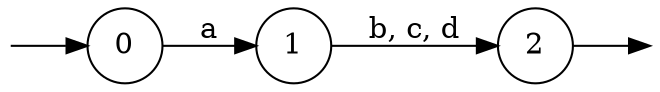 /* Origins.
    node [shape = box, style = rounded]
    0 [label = "a.(b+c+d)"]
    1 [label = "b+c+d"]
    2 [label = "\\e"]
*/
digraph
{
  vcsn_context = "lal_char(abcd)_b"
  rankdir = LR
  {
    node [style = invis, shape = none, label = "", width = 0, height = 0]
    I0
    F2
  }
  {
    node [shape = circle]
    0
    1
    2
  }
  I0 -> 0
  0 -> 1 [label = "a"]
  1 -> 2 [label = "b, c, d"]
  2 -> F2
}
